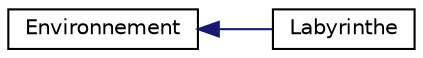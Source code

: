 digraph "Graphe hiérarchique des classes"
{
  edge [fontname="Helvetica",fontsize="10",labelfontname="Helvetica",labelfontsize="10"];
  node [fontname="Helvetica",fontsize="10",shape=record];
  rankdir="LR";
  Node0 [label="Environnement",height=0.2,width=0.4,color="black", fillcolor="white", style="filled",URL="$classEnvironnement.html"];
  Node0 -> Node1 [dir="back",color="midnightblue",fontsize="10",style="solid",fontname="Helvetica"];
  Node1 [label="Labyrinthe",height=0.2,width=0.4,color="black", fillcolor="white", style="filled",URL="$classLabyrinthe.html"];
}
